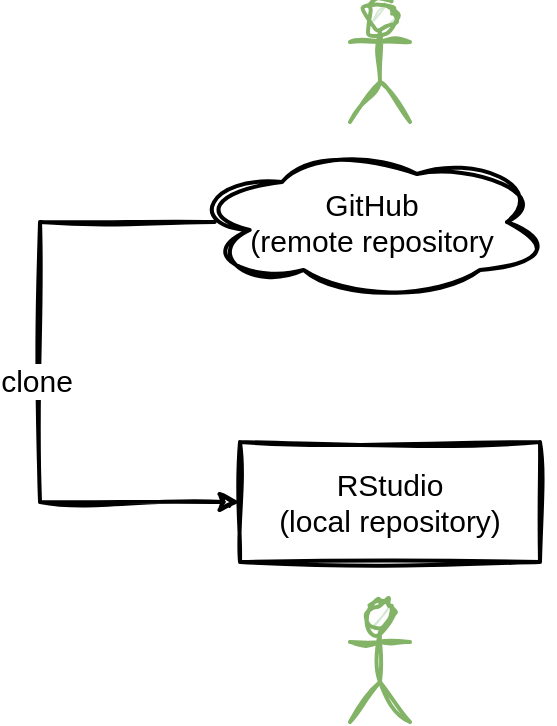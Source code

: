 <mxfile version="24.7.17">
  <diagram name="Page-1" id="K4KIPDYEgw4nUw5cdc4V">
    <mxGraphModel dx="1434" dy="822" grid="1" gridSize="10" guides="1" tooltips="1" connect="1" arrows="1" fold="1" page="1" pageScale="1" pageWidth="827" pageHeight="1169" math="0" shadow="0">
      <root>
        <mxCell id="0" />
        <mxCell id="1" parent="0" />
        <mxCell id="DL9V_pkVWsJwyDq02fDM-10" style="edgeStyle=orthogonalEdgeStyle;rounded=0;orthogonalLoop=1;jettySize=auto;html=1;entryX=0;entryY=0.5;entryDx=0;entryDy=0;exitX=0.063;exitY=0.5;exitDx=0;exitDy=0;exitPerimeter=0;sketch=1;curveFitting=1;jiggle=2;strokeWidth=2;" edge="1" parent="1" source="DL9V_pkVWsJwyDq02fDM-1" target="DL9V_pkVWsJwyDq02fDM-8">
          <mxGeometry relative="1" as="geometry">
            <Array as="points">
              <mxPoint x="70" y="220" />
              <mxPoint x="70" y="360" />
            </Array>
          </mxGeometry>
        </mxCell>
        <mxCell id="DL9V_pkVWsJwyDq02fDM-13" value="clone" style="edgeLabel;html=1;align=center;verticalAlign=middle;resizable=0;points=[];fontSize=15;" vertex="1" connectable="0" parent="DL9V_pkVWsJwyDq02fDM-10">
          <mxGeometry x="0.018" y="-2" relative="1" as="geometry">
            <mxPoint as="offset" />
          </mxGeometry>
        </mxCell>
        <mxCell id="DL9V_pkVWsJwyDq02fDM-1" value="&lt;div style=&quot;font-size: 15px;&quot;&gt;GitHub&lt;/div&gt;&lt;div style=&quot;font-size: 15px;&quot;&gt;(remote repository&lt;br style=&quot;font-size: 15px;&quot;&gt;&lt;/div&gt;" style="ellipse;shape=cloud;whiteSpace=wrap;html=1;sketch=1;curveFitting=1;jiggle=2;strokeWidth=2;fontSize=15;" vertex="1" parent="1">
          <mxGeometry x="146" y="180" width="180" height="80" as="geometry" />
        </mxCell>
        <mxCell id="DL9V_pkVWsJwyDq02fDM-6" value="" style="shape=umlActor;verticalLabelPosition=bottom;verticalAlign=top;html=1;outlineConnect=0;strokeWidth=2;sketch=1;curveFitting=1;jiggle=2;fillColor=#d5e8d4;strokeColor=#82b366;" vertex="1" parent="1">
          <mxGeometry x="225" y="410" width="30" height="60" as="geometry" />
        </mxCell>
        <mxCell id="DL9V_pkVWsJwyDq02fDM-7" value="" style="shape=umlActor;verticalLabelPosition=bottom;verticalAlign=top;html=1;outlineConnect=0;strokeWidth=2;sketch=1;curveFitting=1;jiggle=2;fillColor=#d5e8d4;strokeColor=#82b366;" vertex="1" parent="1">
          <mxGeometry x="225" y="110" width="30" height="60" as="geometry" />
        </mxCell>
        <mxCell id="DL9V_pkVWsJwyDq02fDM-8" value="&lt;div style=&quot;font-size: 15px;&quot;&gt;RStudio&lt;/div&gt;&lt;div style=&quot;font-size: 15px;&quot;&gt;(local repository)&lt;br style=&quot;font-size: 15px;&quot;&gt;&lt;/div&gt;" style="rounded=0;whiteSpace=wrap;html=1;sketch=1;curveFitting=1;jiggle=2;strokeWidth=2;fontSize=15;" vertex="1" parent="1">
          <mxGeometry x="170" y="330" width="150" height="60" as="geometry" />
        </mxCell>
      </root>
    </mxGraphModel>
  </diagram>
</mxfile>
